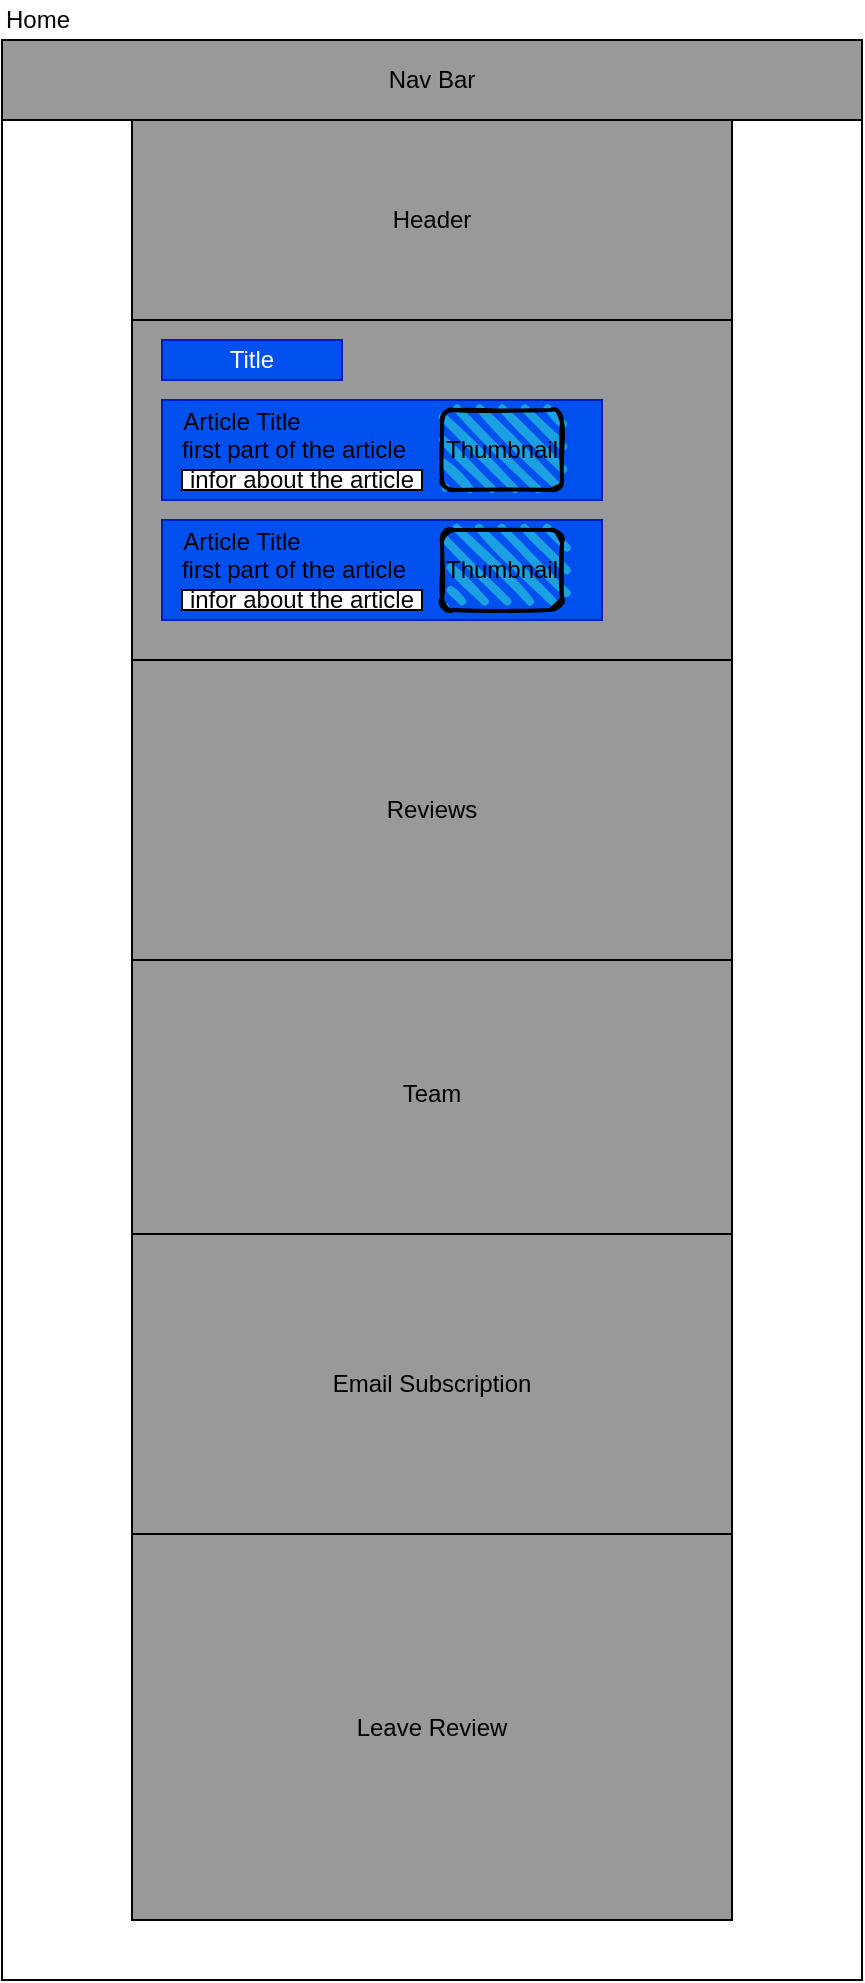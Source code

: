 <mxfile>
    <diagram id="-2S2W-bn1XfGcOy7nWc1" name="Page-1">
        <mxGraphModel dx="606" dy="291" grid="1" gridSize="10" guides="1" tooltips="1" connect="1" arrows="1" fold="1" page="1" pageScale="1" pageWidth="850" pageHeight="1100" math="0" shadow="0">
            <root>
                <mxCell id="0"/>
                <mxCell id="1" style="locked=1;" parent="0"/>
                <mxCell id="2" value="" style="rounded=0;whiteSpace=wrap;html=1;" parent="1" vertex="1">
                    <mxGeometry x="20" y="120" width="430" height="970" as="geometry"/>
                </mxCell>
                <mxCell id="3" value="Home" style="text;html=1;align=left;verticalAlign=middle;resizable=0;points=[];autosize=1;strokeColor=none;fillColor=none;" parent="1" vertex="1">
                    <mxGeometry x="20" y="100" width="50" height="20" as="geometry"/>
                </mxCell>
                <mxCell id="9" value="Components" style="locked=1;" parent="0"/>
                <mxCell id="10" value="Nav Bar" style="rounded=0;whiteSpace=wrap;html=1;fillColor=#999999;" parent="9" vertex="1">
                    <mxGeometry x="20" y="120" width="430" height="40" as="geometry"/>
                </mxCell>
                <mxCell id="11" value="Header" style="rounded=0;whiteSpace=wrap;html=1;fillColor=#999999;" parent="9" vertex="1">
                    <mxGeometry x="85" y="160" width="300" height="100" as="geometry"/>
                </mxCell>
                <mxCell id="12" value="Recent Articles" style="rounded=0;whiteSpace=wrap;html=1;fillColor=#999999;" parent="9" vertex="1">
                    <mxGeometry x="85" y="260" width="300" height="170" as="geometry"/>
                </mxCell>
                <mxCell id="13" value="Team" style="rounded=0;whiteSpace=wrap;html=1;fillColor=#999999;" parent="9" vertex="1">
                    <mxGeometry x="85" y="577" width="300" height="140" as="geometry"/>
                </mxCell>
                <mxCell id="50" value="Reviews" style="rounded=0;whiteSpace=wrap;html=1;fillColor=#999999;" parent="9" vertex="1">
                    <mxGeometry x="85" y="430" width="300" height="150" as="geometry"/>
                </mxCell>
                <mxCell id="51" value="Email Subscription" style="rounded=0;whiteSpace=wrap;html=1;fillColor=#999999;" parent="9" vertex="1">
                    <mxGeometry x="85" y="717" width="300" height="150" as="geometry"/>
                </mxCell>
                <mxCell id="73" value="Leave Review" style="rounded=0;whiteSpace=wrap;html=1;fillColor=#999999;" parent="9" vertex="1">
                    <mxGeometry x="85" y="867" width="300" height="193" as="geometry"/>
                </mxCell>
                <mxCell id="15" value="Navbar" style="locked=1;" parent="0" visible="0"/>
                <mxCell id="19" value="Logo" style="rounded=0;whiteSpace=wrap;html=1;fillColor=#0050ef;fontColor=default;labelBackgroundColor=none;strokeColor=#001DBC;" parent="15" vertex="1">
                    <mxGeometry x="85" y="130" width="35" height="20" as="geometry"/>
                </mxCell>
                <mxCell id="20" value="Blog Title" style="rounded=0;whiteSpace=wrap;html=1;labelBackgroundColor=none;fontColor=#ffffff;fillColor=#0050ef;strokeColor=#001DBC;" parent="15" vertex="1">
                    <mxGeometry x="125" y="130" width="65" height="20" as="geometry"/>
                </mxCell>
                <mxCell id="21" value="Nav Buttons" style="rounded=0;whiteSpace=wrap;html=1;labelBackgroundColor=none;fontColor=#ffffff;fillColor=#0050ef;strokeColor=#001DBC;" parent="15" vertex="1">
                    <mxGeometry x="255" y="130" width="130" height="20" as="geometry"/>
                </mxCell>
                <mxCell id="22" value="Header" style="locked=1;" parent="0" visible="0"/>
                <mxCell id="23" value="Header Text" style="rounded=0;whiteSpace=wrap;html=1;labelBackgroundColor=none;fontColor=#ffffff;fillColor=#0050ef;strokeColor=#001DBC;" parent="22" vertex="1">
                    <mxGeometry x="99" y="175" width="120" height="20" as="geometry"/>
                </mxCell>
                <mxCell id="24" value="Sub Text" style="rounded=0;whiteSpace=wrap;html=1;labelBackgroundColor=none;fontColor=#ffffff;fillColor=#0050ef;strokeColor=#001DBC;" parent="22" vertex="1">
                    <mxGeometry x="99" y="205" width="110" height="10" as="geometry"/>
                </mxCell>
                <mxCell id="25" value="Button" style="rounded=0;whiteSpace=wrap;html=1;labelBackgroundColor=none;fontColor=#ffffff;fillColor=#0050ef;strokeColor=#001DBC;" parent="22" vertex="1">
                    <mxGeometry x="99" y="225" width="70" height="20" as="geometry"/>
                </mxCell>
                <mxCell id="26" value="Recent Articles" style="" parent="0"/>
                <mxCell id="27" value="" style="rounded=0;whiteSpace=wrap;html=1;labelBackgroundColor=none;fontColor=#ffffff;fillColor=#0050ef;strokeColor=#001DBC;" parent="26" vertex="1">
                    <mxGeometry x="100" y="300" width="220" height="50" as="geometry"/>
                </mxCell>
                <mxCell id="31" value="Title" style="rounded=0;whiteSpace=wrap;html=1;labelBackgroundColor=none;fontColor=#ffffff;fillColor=#0050ef;strokeColor=#001DBC;" parent="26" vertex="1">
                    <mxGeometry x="100" y="270" width="90" height="20" as="geometry"/>
                </mxCell>
                <mxCell id="81" value="Thumbnail" style="rounded=1;whiteSpace=wrap;html=1;strokeWidth=2;fillWeight=4;hachureGap=8;hachureAngle=45;fillColor=#1ba1e2;sketch=1;" vertex="1" parent="26">
                    <mxGeometry x="240" y="305" width="60" height="40" as="geometry"/>
                </mxCell>
                <mxCell id="82" value="Article Title" style="text;html=1;strokeColor=none;fillColor=none;align=center;verticalAlign=middle;whiteSpace=wrap;rounded=0;" vertex="1" parent="26">
                    <mxGeometry x="100" y="303" width="80" height="15" as="geometry"/>
                </mxCell>
                <mxCell id="83" value="first part of the article" style="text;html=1;strokeColor=none;fillColor=none;align=center;verticalAlign=middle;whiteSpace=wrap;rounded=0;" vertex="1" parent="26">
                    <mxGeometry x="106" y="319" width="120" height="12" as="geometry"/>
                </mxCell>
                <mxCell id="84" value="infor about the article" style="rounded=0;whiteSpace=wrap;html=1;" vertex="1" parent="26">
                    <mxGeometry x="110" y="335" width="120" height="10" as="geometry"/>
                </mxCell>
                <mxCell id="85" value="" style="rounded=0;whiteSpace=wrap;html=1;labelBackgroundColor=none;fontColor=#ffffff;fillColor=#0050ef;strokeColor=#001DBC;" vertex="1" parent="26">
                    <mxGeometry x="100" y="360" width="220" height="50" as="geometry"/>
                </mxCell>
                <mxCell id="86" value="Thumbnail" style="rounded=1;whiteSpace=wrap;html=1;strokeWidth=2;fillWeight=4;hachureGap=8;hachureAngle=45;fillColor=#1ba1e2;sketch=1;" vertex="1" parent="26">
                    <mxGeometry x="240" y="365" width="60" height="40" as="geometry"/>
                </mxCell>
                <mxCell id="87" value="Article Title" style="text;html=1;strokeColor=none;fillColor=none;align=center;verticalAlign=middle;whiteSpace=wrap;rounded=0;" vertex="1" parent="26">
                    <mxGeometry x="100" y="363" width="80" height="15" as="geometry"/>
                </mxCell>
                <mxCell id="88" value="first part of the article" style="text;html=1;strokeColor=none;fillColor=none;align=center;verticalAlign=middle;whiteSpace=wrap;rounded=0;" vertex="1" parent="26">
                    <mxGeometry x="106" y="379" width="120" height="12" as="geometry"/>
                </mxCell>
                <mxCell id="89" value="infor about the article" style="rounded=0;whiteSpace=wrap;html=1;" vertex="1" parent="26">
                    <mxGeometry x="110" y="395" width="120" height="10" as="geometry"/>
                </mxCell>
                <mxCell id="52" value="Reviews" style="locked=1;" parent="0" visible="0"/>
                <mxCell id="53" value="&lt;span&gt;Review&lt;/span&gt;" style="rounded=0;whiteSpace=wrap;html=1;labelBackgroundColor=none;fontColor=#ffffff;fillColor=#0050ef;strokeColor=#001DBC;aspect=fixed;" parent="52" vertex="1">
                    <mxGeometry x="116" y="470" width="60" height="73.33" as="geometry"/>
                </mxCell>
                <mxCell id="54" value="Review" style="rounded=0;whiteSpace=wrap;html=1;labelBackgroundColor=none;fontColor=#ffffff;fillColor=#0050ef;strokeColor=#001DBC;aspect=fixed;" parent="52" vertex="1">
                    <mxGeometry x="196" y="457.78" width="80" height="97.77" as="geometry"/>
                </mxCell>
                <mxCell id="55" value="&lt;span&gt;Review&lt;/span&gt;" style="rounded=0;whiteSpace=wrap;html=1;labelBackgroundColor=none;fontColor=#ffffff;fillColor=#0050ef;strokeColor=#001DBC;aspect=fixed;" parent="52" vertex="1">
                    <mxGeometry x="296" y="470" width="60" height="73.33" as="geometry"/>
                </mxCell>
                <mxCell id="59" value="" style="endArrow=classic;html=1;fontColor=default;" parent="52" edge="1">
                    <mxGeometry width="50" height="50" relative="1" as="geometry">
                        <mxPoint x="100" y="505" as="sourcePoint"/>
                        <mxPoint x="90" y="505" as="targetPoint"/>
                    </mxGeometry>
                </mxCell>
                <mxCell id="60" value="" style="endArrow=classic;html=1;fontColor=default;" parent="52" edge="1">
                    <mxGeometry width="50" height="50" relative="1" as="geometry">
                        <mxPoint x="370" y="507" as="sourcePoint"/>
                        <mxPoint x="380" y="507" as="targetPoint"/>
                    </mxGeometry>
                </mxCell>
                <mxCell id="32" value="Team" style="locked=1;" parent="0" visible="0"/>
                <mxCell id="33" value="Title" style="rounded=0;whiteSpace=wrap;html=1;labelBackgroundColor=none;fontColor=#ffffff;fillColor=#0050ef;strokeColor=#001DBC;" parent="32" vertex="1">
                    <mxGeometry x="190" y="587" width="90" height="20" as="geometry"/>
                </mxCell>
                <mxCell id="38" value="Member" style="rounded=0;whiteSpace=wrap;html=1;labelBackgroundColor=none;fontColor=#ffffff;fillColor=#0050ef;strokeColor=#001DBC;aspect=fixed;" parent="32" vertex="1">
                    <mxGeometry x="133.62" y="617" width="60.38" height="80" as="geometry"/>
                </mxCell>
                <mxCell id="49" value="Member" style="rounded=0;whiteSpace=wrap;html=1;labelBackgroundColor=none;fontColor=#ffffff;fillColor=#0050ef;strokeColor=#001DBC;aspect=fixed;" parent="32" vertex="1">
                    <mxGeometry x="276" y="617" width="60.38" height="80" as="geometry"/>
                </mxCell>
                <mxCell id="61" value="Email Subscription" style="locked=1;" parent="0" visible="0"/>
                <mxCell id="62" value="Text" style="rounded=0;whiteSpace=wrap;html=1;labelBackgroundColor=none;fontColor=#ffffff;fillColor=#0050ef;strokeColor=#001DBC;" parent="61" vertex="1">
                    <mxGeometry x="140" y="730" width="180" height="50" as="geometry"/>
                </mxCell>
                <mxCell id="71" value="Email Input" style="rounded=0;whiteSpace=wrap;html=1;labelBackgroundColor=none;fontColor=#ffffff;fillColor=#0050ef;strokeColor=#001DBC;" parent="61" vertex="1">
                    <mxGeometry x="140" y="790" width="180" height="20" as="geometry"/>
                </mxCell>
                <mxCell id="72" value="Button" style="rounded=0;whiteSpace=wrap;html=1;labelBackgroundColor=none;fontColor=#ffffff;fillColor=#0050ef;strokeColor=#001DBC;" parent="61" vertex="1">
                    <mxGeometry x="140" y="820" width="180" height="30" as="geometry"/>
                </mxCell>
                <mxCell id="74" value="Leave Review" style="locked=1;" parent="0" visible="0"/>
                <mxCell id="75" value="Title" style="rounded=0;whiteSpace=wrap;html=1;labelBackgroundColor=none;fontColor=#ffffff;fillColor=#0050ef;strokeColor=#001DBC;" parent="74" vertex="1">
                    <mxGeometry x="190" y="870" width="100" height="20" as="geometry"/>
                </mxCell>
                <mxCell id="76" value="Email Input" style="rounded=0;whiteSpace=wrap;html=1;labelBackgroundColor=none;fontColor=#ffffff;fillColor=#0050ef;strokeColor=#001DBC;" parent="74" vertex="1">
                    <mxGeometry x="237" y="896" width="113" height="20" as="geometry"/>
                </mxCell>
                <mxCell id="77" value="Review textbox" style="rounded=0;whiteSpace=wrap;html=1;labelBackgroundColor=none;fontColor=#ffffff;fillColor=#0050ef;strokeColor=#001DBC;" parent="74" vertex="1">
                    <mxGeometry x="130" y="925" width="220" height="99" as="geometry"/>
                </mxCell>
                <mxCell id="78" value="Name" style="rounded=0;whiteSpace=wrap;html=1;labelBackgroundColor=none;fontColor=#ffffff;fillColor=#0050ef;strokeColor=#001DBC;" parent="74" vertex="1">
                    <mxGeometry x="130" y="896" width="100" height="20" as="geometry"/>
                </mxCell>
                <mxCell id="80" value="Button" style="rounded=0;whiteSpace=wrap;html=1;labelBackgroundColor=none;fontColor=#ffffff;fillColor=#0050ef;strokeColor=#001DBC;" parent="74" vertex="1">
                    <mxGeometry x="190" y="1030" width="100" height="20" as="geometry"/>
                </mxCell>
            </root>
        </mxGraphModel>
    </diagram>
</mxfile>